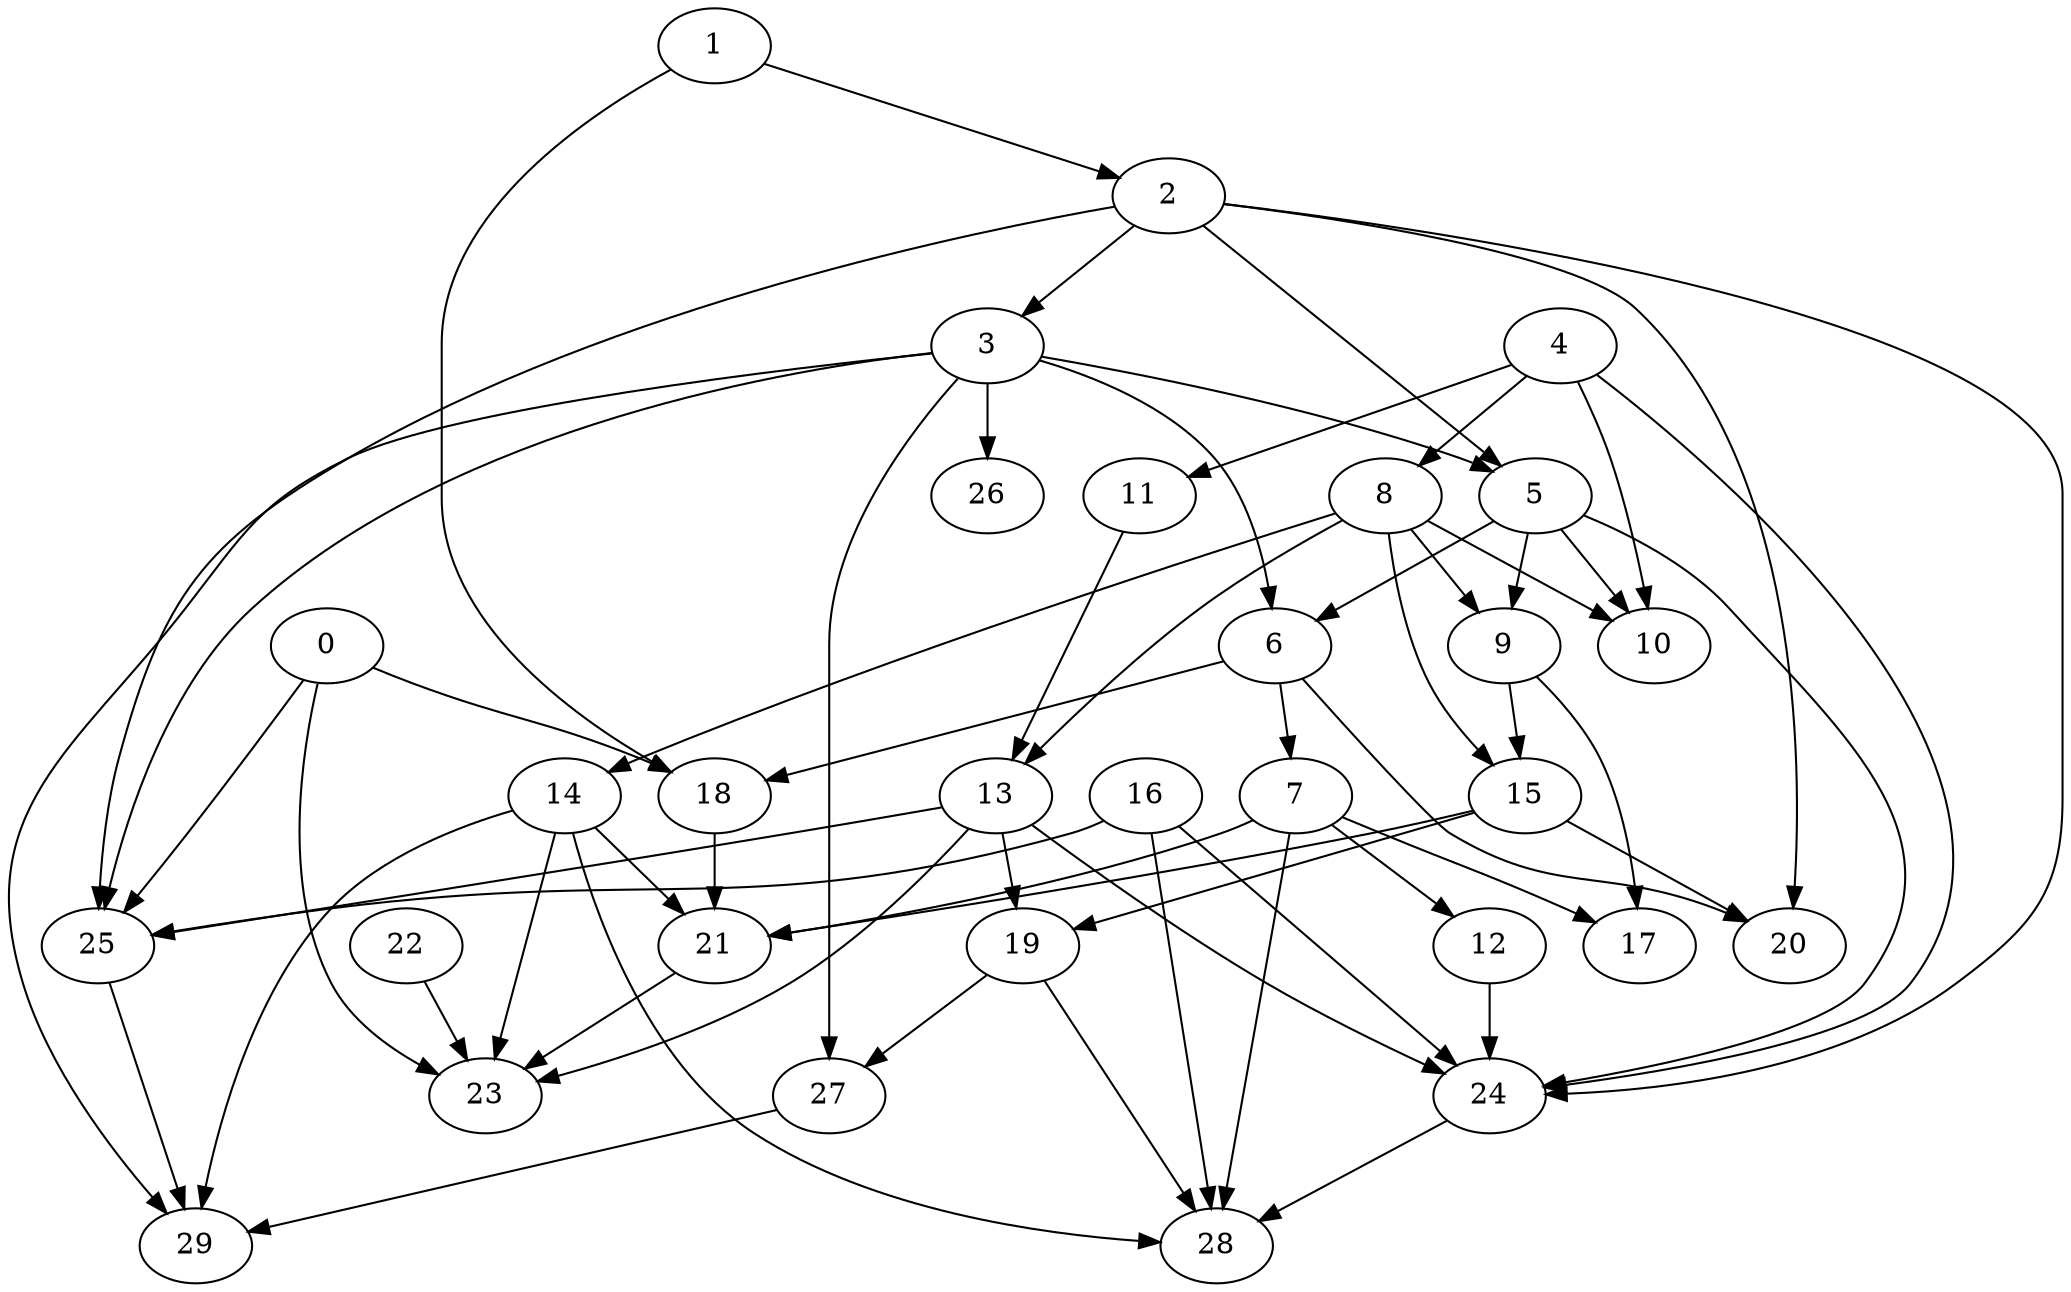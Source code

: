 digraph "Random_Nodes_30_Density_2.07_CCR_0.10_WeightType_Random_Homogeneous-2" {
1 [Weight=85];
2 [Weight=192];
3 [Weight=192];
4 [Weight=107];
8 [Weight=107];
5 [Weight=64];
9 [Weight=107];
6 [Weight=107];
11 [Weight=171];
15 [Weight=214];
7 [Weight=107];
13 [Weight=107];
12 [Weight=128];
14 [Weight=214];
16 [Weight=85];
0 [Weight=43];
19 [Weight=171];
18 [Weight=128];
24 [Weight=214];
21 [Weight=214];
27 [Weight=171];
17 [Weight=214];
10 [Weight=171];
26 [Weight=150];
28 [Weight=150];
22 [Weight=85];
25 [Weight=43];
20 [Weight=64];
29 [Weight=64];
23 [Weight=43];
27 -> 29 [Weight=5];
9 -> 15 [Weight=2];
1 -> 2 [Weight=10];
13 -> 24 [Weight=3];
14 -> 28 [Weight=4];
0 -> 18 [Weight=6];
2 -> 5 [Weight=5];
7 -> 17 [Weight=4];
0 -> 25 [Weight=10];
3 -> 29 [Weight=3];
3 -> 27 [Weight=5];
11 -> 13 [Weight=2];
7 -> 28 [Weight=6];
21 -> 23 [Weight=3];
4 -> 11 [Weight=10];
8 -> 15 [Weight=10];
24 -> 28 [Weight=3];
6 -> 20 [Weight=2];
22 -> 23 [Weight=7];
16 -> 28 [Weight=7];
13 -> 25 [Weight=10];
4 -> 8 [Weight=3];
12 -> 24 [Weight=2];
13 -> 19 [Weight=10];
15 -> 21 [Weight=9];
2 -> 24 [Weight=4];
6 -> 18 [Weight=6];
4 -> 24 [Weight=2];
19 -> 28 [Weight=5];
8 -> 9 [Weight=3];
14 -> 21 [Weight=8];
16 -> 24 [Weight=6];
7 -> 21 [Weight=5];
16 -> 25 [Weight=10];
3 -> 5 [Weight=10];
5 -> 6 [Weight=7];
13 -> 23 [Weight=7];
9 -> 17 [Weight=2];
3 -> 6 [Weight=8];
8 -> 14 [Weight=8];
18 -> 21 [Weight=8];
8 -> 10 [Weight=7];
19 -> 27 [Weight=8];
5 -> 10 [Weight=9];
5 -> 9 [Weight=6];
6 -> 7 [Weight=9];
2 -> 3 [Weight=3];
7 -> 12 [Weight=10];
3 -> 25 [Weight=6];
15 -> 19 [Weight=7];
1 -> 18 [Weight=9];
4 -> 10 [Weight=3];
3 -> 26 [Weight=3];
8 -> 13 [Weight=9];
15 -> 20 [Weight=7];
5 -> 24 [Weight=10];
25 -> 29 [Weight=4];
0 -> 23 [Weight=10];
14 -> 29 [Weight=10];
2 -> 20 [Weight=10];
14 -> 23 [Weight=6];
2 -> 25 [Weight=5];
}
